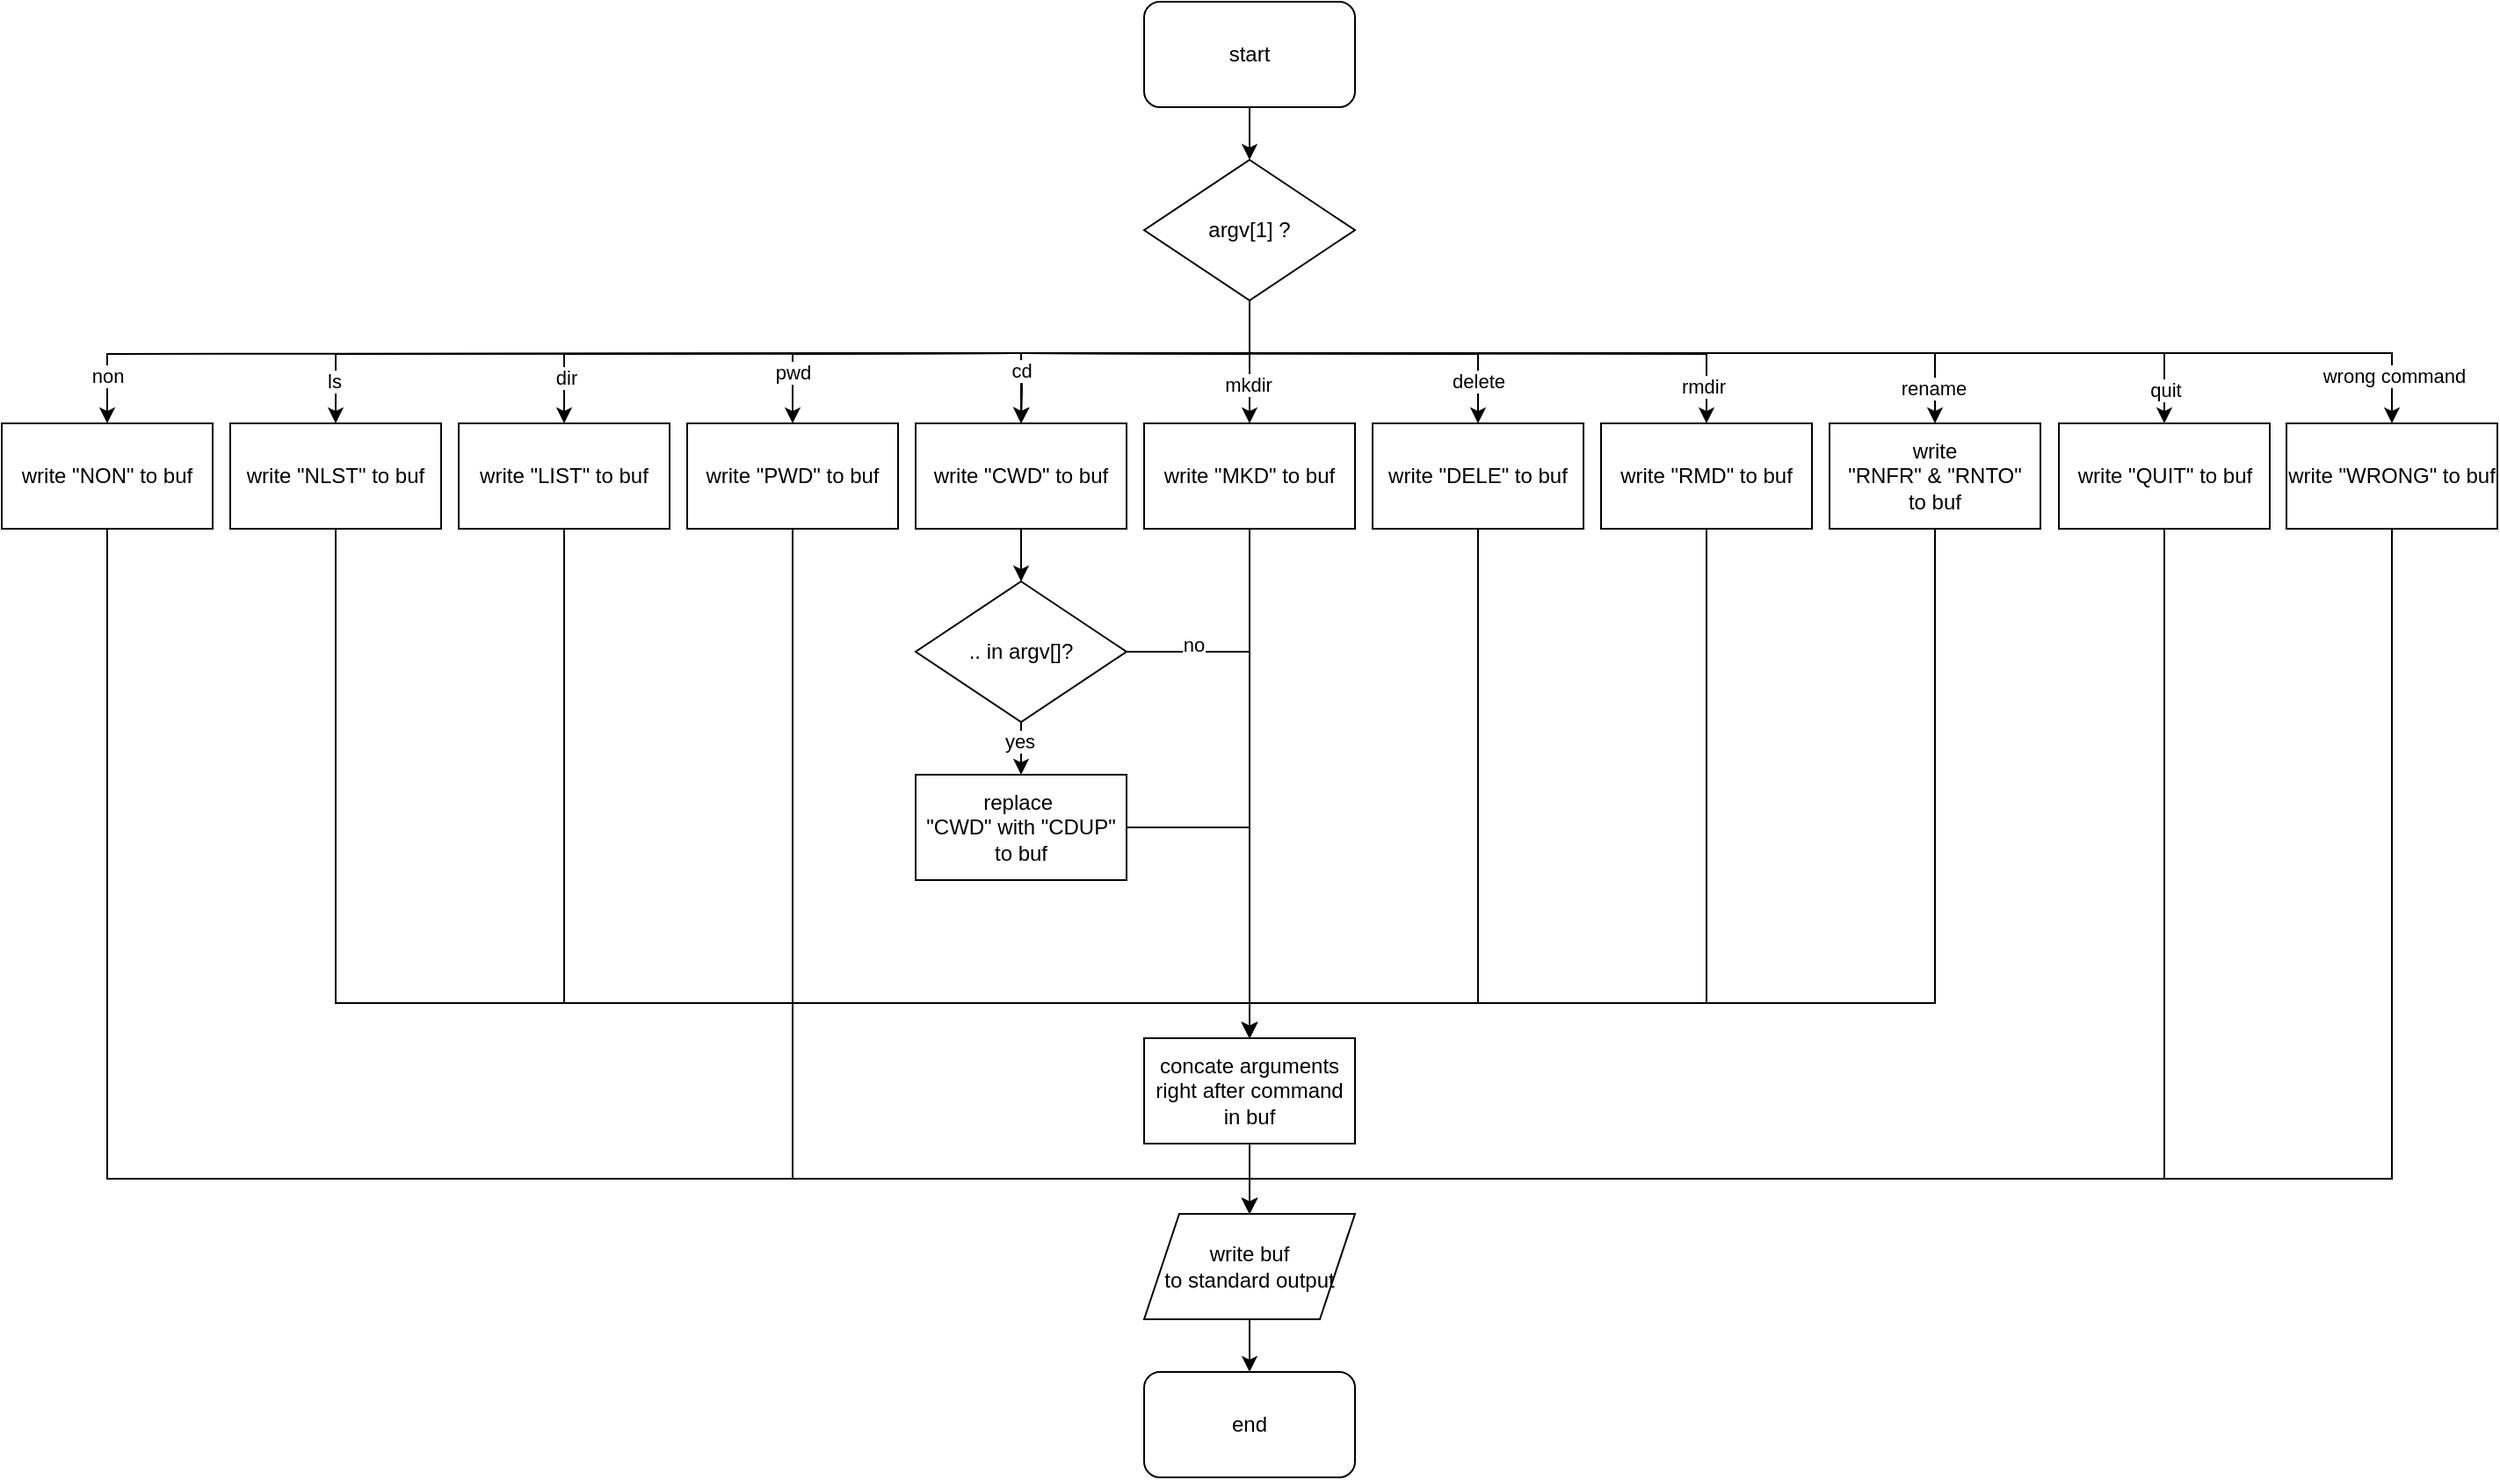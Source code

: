 <mxfile version="24.2.5" type="device">
  <diagram name="페이지-1" id="l-0s7BtO_kDvL8_GYfha">
    <mxGraphModel dx="1194" dy="657" grid="1" gridSize="10" guides="1" tooltips="1" connect="1" arrows="1" fold="1" page="1" pageScale="1" pageWidth="827" pageHeight="1169" math="0" shadow="0">
      <root>
        <mxCell id="0" />
        <mxCell id="1" parent="0" />
        <mxCell id="5YJOHDqXpEX6XLX2xnIA-16" style="edgeStyle=orthogonalEdgeStyle;rounded=0;orthogonalLoop=1;jettySize=auto;html=1;entryX=0.5;entryY=0;entryDx=0;entryDy=0;" parent="1" target="5YJOHDqXpEX6XLX2xnIA-7" edge="1">
          <mxGeometry relative="1" as="geometry">
            <mxPoint x="590" y="230" as="sourcePoint" />
          </mxGeometry>
        </mxCell>
        <mxCell id="5YJOHDqXpEX6XLX2xnIA-17" style="edgeStyle=orthogonalEdgeStyle;rounded=0;orthogonalLoop=1;jettySize=auto;html=1;exitX=0.5;exitY=1;exitDx=0;exitDy=0;entryX=0.5;entryY=0;entryDx=0;entryDy=0;" parent="1" target="5YJOHDqXpEX6XLX2xnIA-1" edge="1">
          <mxGeometry relative="1" as="geometry">
            <mxPoint x="590" y="230" as="sourcePoint" />
          </mxGeometry>
        </mxCell>
        <mxCell id="5YJOHDqXpEX6XLX2xnIA-31" value="non" style="edgeLabel;html=1;align=center;verticalAlign=middle;resizable=0;points=[];" parent="5YJOHDqXpEX6XLX2xnIA-17" vertex="1" connectable="0">
          <mxGeometry x="0.903" relative="1" as="geometry">
            <mxPoint as="offset" />
          </mxGeometry>
        </mxCell>
        <mxCell id="5YJOHDqXpEX6XLX2xnIA-19" style="edgeStyle=orthogonalEdgeStyle;rounded=0;orthogonalLoop=1;jettySize=auto;html=1;exitX=0.5;exitY=1;exitDx=0;exitDy=0;entryX=0.5;entryY=0;entryDx=0;entryDy=0;" parent="1" target="5YJOHDqXpEX6XLX2xnIA-4" edge="1">
          <mxGeometry relative="1" as="geometry">
            <mxPoint x="590" y="230" as="sourcePoint" />
          </mxGeometry>
        </mxCell>
        <mxCell id="5YJOHDqXpEX6XLX2xnIA-32" value="ls" style="edgeLabel;html=1;align=center;verticalAlign=middle;resizable=0;points=[];" parent="5YJOHDqXpEX6XLX2xnIA-19" vertex="1" connectable="0">
          <mxGeometry x="0.885" y="-1" relative="1" as="geometry">
            <mxPoint as="offset" />
          </mxGeometry>
        </mxCell>
        <mxCell id="5YJOHDqXpEX6XLX2xnIA-20" style="edgeStyle=orthogonalEdgeStyle;rounded=0;orthogonalLoop=1;jettySize=auto;html=1;exitX=0.5;exitY=1;exitDx=0;exitDy=0;entryX=0.5;entryY=0;entryDx=0;entryDy=0;" parent="1" target="5YJOHDqXpEX6XLX2xnIA-5" edge="1">
          <mxGeometry relative="1" as="geometry">
            <mxPoint x="590" y="230" as="sourcePoint" />
          </mxGeometry>
        </mxCell>
        <mxCell id="5YJOHDqXpEX6XLX2xnIA-33" value="dir" style="edgeLabel;html=1;align=center;verticalAlign=middle;resizable=0;points=[];" parent="5YJOHDqXpEX6XLX2xnIA-20" vertex="1" connectable="0">
          <mxGeometry x="0.826" y="1" relative="1" as="geometry">
            <mxPoint as="offset" />
          </mxGeometry>
        </mxCell>
        <mxCell id="5YJOHDqXpEX6XLX2xnIA-21" style="edgeStyle=orthogonalEdgeStyle;rounded=0;orthogonalLoop=1;jettySize=auto;html=1;exitX=0.5;exitY=1;exitDx=0;exitDy=0;entryX=0.5;entryY=0;entryDx=0;entryDy=0;" parent="1" target="5YJOHDqXpEX6XLX2xnIA-6" edge="1">
          <mxGeometry relative="1" as="geometry">
            <mxPoint x="590" y="230" as="sourcePoint" />
          </mxGeometry>
        </mxCell>
        <mxCell id="5YJOHDqXpEX6XLX2xnIA-34" value="pwd" style="edgeLabel;html=1;align=center;verticalAlign=middle;resizable=0;points=[];" parent="5YJOHDqXpEX6XLX2xnIA-21" vertex="1" connectable="0">
          <mxGeometry x="0.649" relative="1" as="geometry">
            <mxPoint as="offset" />
          </mxGeometry>
        </mxCell>
        <mxCell id="5YJOHDqXpEX6XLX2xnIA-22" style="edgeStyle=orthogonalEdgeStyle;rounded=0;orthogonalLoop=1;jettySize=auto;html=1;exitX=0.5;exitY=1;exitDx=0;exitDy=0;entryX=0.5;entryY=0;entryDx=0;entryDy=0;" parent="1" target="5YJOHDqXpEX6XLX2xnIA-8" edge="1">
          <mxGeometry relative="1" as="geometry">
            <mxPoint x="590" y="230" as="sourcePoint" />
          </mxGeometry>
        </mxCell>
        <mxCell id="5YJOHDqXpEX6XLX2xnIA-37" value="mkdir" style="edgeLabel;html=1;align=center;verticalAlign=middle;resizable=0;points=[];" parent="5YJOHDqXpEX6XLX2xnIA-22" vertex="1" connectable="0">
          <mxGeometry x="0.738" y="-1" relative="1" as="geometry">
            <mxPoint as="offset" />
          </mxGeometry>
        </mxCell>
        <mxCell id="5YJOHDqXpEX6XLX2xnIA-23" style="edgeStyle=orthogonalEdgeStyle;rounded=0;orthogonalLoop=1;jettySize=auto;html=1;exitX=0.5;exitY=1;exitDx=0;exitDy=0;entryX=0.5;entryY=0;entryDx=0;entryDy=0;" parent="1" target="5YJOHDqXpEX6XLX2xnIA-9" edge="1">
          <mxGeometry relative="1" as="geometry">
            <mxPoint x="590" y="230" as="sourcePoint" />
          </mxGeometry>
        </mxCell>
        <mxCell id="5YJOHDqXpEX6XLX2xnIA-38" value="delete" style="edgeLabel;html=1;align=center;verticalAlign=middle;resizable=0;points=[];" parent="5YJOHDqXpEX6XLX2xnIA-23" vertex="1" connectable="0">
          <mxGeometry x="0.835" relative="1" as="geometry">
            <mxPoint as="offset" />
          </mxGeometry>
        </mxCell>
        <mxCell id="5YJOHDqXpEX6XLX2xnIA-24" style="edgeStyle=orthogonalEdgeStyle;rounded=0;orthogonalLoop=1;jettySize=auto;html=1;exitX=0.5;exitY=1;exitDx=0;exitDy=0;entryX=0.5;entryY=0;entryDx=0;entryDy=0;" parent="1" target="5YJOHDqXpEX6XLX2xnIA-11" edge="1">
          <mxGeometry relative="1" as="geometry">
            <mxPoint x="590" y="230" as="sourcePoint" />
          </mxGeometry>
        </mxCell>
        <mxCell id="5YJOHDqXpEX6XLX2xnIA-39" value="rmdir" style="edgeLabel;html=1;align=center;verticalAlign=middle;resizable=0;points=[];" parent="5YJOHDqXpEX6XLX2xnIA-24" vertex="1" connectable="0">
          <mxGeometry x="0.902" y="-2" relative="1" as="geometry">
            <mxPoint as="offset" />
          </mxGeometry>
        </mxCell>
        <mxCell id="5YJOHDqXpEX6XLX2xnIA-27" style="edgeStyle=orthogonalEdgeStyle;rounded=0;orthogonalLoop=1;jettySize=auto;html=1;entryX=0.5;entryY=0;entryDx=0;entryDy=0;" parent="1" source="K7PirOSc6Vc9TwJa_-Td-1" target="5YJOHDqXpEX6XLX2xnIA-26" edge="1">
          <mxGeometry relative="1" as="geometry" />
        </mxCell>
        <mxCell id="K7PirOSc6Vc9TwJa_-Td-1" value="start" style="rounded=1;whiteSpace=wrap;html=1;" parent="1" vertex="1">
          <mxGeometry x="660" y="30" width="120" height="60" as="geometry" />
        </mxCell>
        <mxCell id="5YJOHDqXpEX6XLX2xnIA-72" style="edgeStyle=orthogonalEdgeStyle;rounded=0;orthogonalLoop=1;jettySize=auto;html=1;entryX=0.5;entryY=0;entryDx=0;entryDy=0;" parent="1" source="5YJOHDqXpEX6XLX2xnIA-1" target="5YJOHDqXpEX6XLX2xnIA-69" edge="1">
          <mxGeometry relative="1" as="geometry">
            <Array as="points">
              <mxPoint x="70" y="700" />
              <mxPoint x="720" y="700" />
            </Array>
          </mxGeometry>
        </mxCell>
        <mxCell id="5YJOHDqXpEX6XLX2xnIA-1" value="write &quot;NON&quot; to buf" style="rounded=0;whiteSpace=wrap;html=1;" parent="1" vertex="1">
          <mxGeometry x="10" y="270" width="120" height="60" as="geometry" />
        </mxCell>
        <mxCell id="5YJOHDqXpEX6XLX2xnIA-60" style="edgeStyle=orthogonalEdgeStyle;rounded=0;orthogonalLoop=1;jettySize=auto;html=1;entryX=0.5;entryY=0;entryDx=0;entryDy=0;" parent="1" source="5YJOHDqXpEX6XLX2xnIA-4" target="5YJOHDqXpEX6XLX2xnIA-53" edge="1">
          <mxGeometry relative="1" as="geometry">
            <Array as="points">
              <mxPoint x="200" y="600" />
              <mxPoint x="720" y="600" />
            </Array>
          </mxGeometry>
        </mxCell>
        <mxCell id="5YJOHDqXpEX6XLX2xnIA-4" value="write &quot;NLST&quot; to buf" style="rounded=0;whiteSpace=wrap;html=1;" parent="1" vertex="1">
          <mxGeometry x="140" y="270" width="120" height="60" as="geometry" />
        </mxCell>
        <mxCell id="5YJOHDqXpEX6XLX2xnIA-61" style="edgeStyle=orthogonalEdgeStyle;rounded=0;orthogonalLoop=1;jettySize=auto;html=1;entryX=0.5;entryY=0;entryDx=0;entryDy=0;" parent="1" source="5YJOHDqXpEX6XLX2xnIA-5" target="5YJOHDqXpEX6XLX2xnIA-53" edge="1">
          <mxGeometry relative="1" as="geometry">
            <Array as="points">
              <mxPoint x="330" y="600" />
              <mxPoint x="720" y="600" />
            </Array>
          </mxGeometry>
        </mxCell>
        <mxCell id="5YJOHDqXpEX6XLX2xnIA-5" value="write &quot;LIST&quot; to buf" style="rounded=0;whiteSpace=wrap;html=1;" parent="1" vertex="1">
          <mxGeometry x="270" y="270" width="120" height="60" as="geometry" />
        </mxCell>
        <mxCell id="5YJOHDqXpEX6XLX2xnIA-73" style="edgeStyle=orthogonalEdgeStyle;rounded=0;orthogonalLoop=1;jettySize=auto;html=1;" parent="1" source="5YJOHDqXpEX6XLX2xnIA-6" target="5YJOHDqXpEX6XLX2xnIA-69" edge="1">
          <mxGeometry relative="1" as="geometry">
            <Array as="points">
              <mxPoint x="460" y="700" />
              <mxPoint x="720" y="700" />
            </Array>
          </mxGeometry>
        </mxCell>
        <mxCell id="5YJOHDqXpEX6XLX2xnIA-6" value="write &quot;PWD&quot; to buf" style="rounded=0;whiteSpace=wrap;html=1;" parent="1" vertex="1">
          <mxGeometry x="400" y="270" width="120" height="60" as="geometry" />
        </mxCell>
        <mxCell id="5YJOHDqXpEX6XLX2xnIA-47" value="" style="edgeStyle=orthogonalEdgeStyle;rounded=0;orthogonalLoop=1;jettySize=auto;html=1;" parent="1" source="5YJOHDqXpEX6XLX2xnIA-7" target="5YJOHDqXpEX6XLX2xnIA-46" edge="1">
          <mxGeometry relative="1" as="geometry" />
        </mxCell>
        <mxCell id="5YJOHDqXpEX6XLX2xnIA-7" value="write &quot;CWD&quot; to buf" style="rounded=0;whiteSpace=wrap;html=1;" parent="1" vertex="1">
          <mxGeometry x="530" y="270" width="120" height="60" as="geometry" />
        </mxCell>
        <mxCell id="5YJOHDqXpEX6XLX2xnIA-62" style="edgeStyle=orthogonalEdgeStyle;rounded=0;orthogonalLoop=1;jettySize=auto;html=1;entryX=0.5;entryY=0;entryDx=0;entryDy=0;" parent="1" source="5YJOHDqXpEX6XLX2xnIA-8" target="5YJOHDqXpEX6XLX2xnIA-53" edge="1">
          <mxGeometry relative="1" as="geometry" />
        </mxCell>
        <mxCell id="5YJOHDqXpEX6XLX2xnIA-8" value="write &quot;MKD&quot; to buf" style="rounded=0;whiteSpace=wrap;html=1;" parent="1" vertex="1">
          <mxGeometry x="660" y="270" width="120" height="60" as="geometry" />
        </mxCell>
        <mxCell id="5YJOHDqXpEX6XLX2xnIA-66" style="edgeStyle=orthogonalEdgeStyle;rounded=0;orthogonalLoop=1;jettySize=auto;html=1;entryX=0.5;entryY=0;entryDx=0;entryDy=0;" parent="1" source="5YJOHDqXpEX6XLX2xnIA-9" target="5YJOHDqXpEX6XLX2xnIA-53" edge="1">
          <mxGeometry relative="1" as="geometry">
            <Array as="points">
              <mxPoint x="850" y="600" />
              <mxPoint x="720" y="600" />
            </Array>
          </mxGeometry>
        </mxCell>
        <mxCell id="5YJOHDqXpEX6XLX2xnIA-9" value="write &quot;DELE&quot; to buf" style="rounded=0;whiteSpace=wrap;html=1;" parent="1" vertex="1">
          <mxGeometry x="790" y="270" width="120" height="60" as="geometry" />
        </mxCell>
        <mxCell id="5YJOHDqXpEX6XLX2xnIA-65" style="edgeStyle=orthogonalEdgeStyle;rounded=0;orthogonalLoop=1;jettySize=auto;html=1;entryX=0.5;entryY=0;entryDx=0;entryDy=0;" parent="1" source="5YJOHDqXpEX6XLX2xnIA-10" target="5YJOHDqXpEX6XLX2xnIA-53" edge="1">
          <mxGeometry relative="1" as="geometry" />
        </mxCell>
        <mxCell id="5YJOHDqXpEX6XLX2xnIA-10" value="replace&amp;nbsp;&lt;div&gt;&quot;CWD&quot; with &quot;CDUP&quot;&lt;div&gt;to buf&lt;/div&gt;&lt;/div&gt;" style="rounded=0;whiteSpace=wrap;html=1;" parent="1" vertex="1">
          <mxGeometry x="530" y="470" width="120" height="60" as="geometry" />
        </mxCell>
        <mxCell id="5YJOHDqXpEX6XLX2xnIA-67" style="edgeStyle=orthogonalEdgeStyle;rounded=0;orthogonalLoop=1;jettySize=auto;html=1;entryX=0.5;entryY=0;entryDx=0;entryDy=0;" parent="1" source="5YJOHDqXpEX6XLX2xnIA-11" target="5YJOHDqXpEX6XLX2xnIA-53" edge="1">
          <mxGeometry relative="1" as="geometry">
            <Array as="points">
              <mxPoint x="980" y="600" />
              <mxPoint x="720" y="600" />
            </Array>
          </mxGeometry>
        </mxCell>
        <mxCell id="5YJOHDqXpEX6XLX2xnIA-11" value="write &quot;RMD&quot; to buf" style="rounded=0;whiteSpace=wrap;html=1;" parent="1" vertex="1">
          <mxGeometry x="920" y="270" width="120" height="60" as="geometry" />
        </mxCell>
        <mxCell id="5YJOHDqXpEX6XLX2xnIA-68" style="edgeStyle=orthogonalEdgeStyle;rounded=0;orthogonalLoop=1;jettySize=auto;html=1;entryX=0.5;entryY=0;entryDx=0;entryDy=0;" parent="1" source="5YJOHDqXpEX6XLX2xnIA-12" target="5YJOHDqXpEX6XLX2xnIA-53" edge="1">
          <mxGeometry relative="1" as="geometry">
            <Array as="points">
              <mxPoint x="1110" y="600" />
              <mxPoint x="720" y="600" />
            </Array>
          </mxGeometry>
        </mxCell>
        <mxCell id="5YJOHDqXpEX6XLX2xnIA-12" value="write&lt;div&gt;&quot;RNFR&quot; &amp;amp; &quot;RNTO&quot;&lt;/div&gt;&lt;div&gt;to buf&lt;/div&gt;" style="rounded=0;whiteSpace=wrap;html=1;" parent="1" vertex="1">
          <mxGeometry x="1050" y="270" width="120" height="60" as="geometry" />
        </mxCell>
        <mxCell id="5YJOHDqXpEX6XLX2xnIA-74" style="edgeStyle=orthogonalEdgeStyle;rounded=0;orthogonalLoop=1;jettySize=auto;html=1;" parent="1" source="5YJOHDqXpEX6XLX2xnIA-14" target="5YJOHDqXpEX6XLX2xnIA-69" edge="1">
          <mxGeometry relative="1" as="geometry">
            <Array as="points">
              <mxPoint x="1241" y="700" />
              <mxPoint x="720" y="700" />
            </Array>
          </mxGeometry>
        </mxCell>
        <mxCell id="5YJOHDqXpEX6XLX2xnIA-14" value="write &quot;QUIT&quot; to buf" style="rounded=0;whiteSpace=wrap;html=1;" parent="1" vertex="1">
          <mxGeometry x="1180.5" y="270" width="120" height="60" as="geometry" />
        </mxCell>
        <mxCell id="5YJOHDqXpEX6XLX2xnIA-28" style="edgeStyle=orthogonalEdgeStyle;rounded=0;orthogonalLoop=1;jettySize=auto;html=1;entryX=0.5;entryY=0;entryDx=0;entryDy=0;" parent="1" source="5YJOHDqXpEX6XLX2xnIA-26" target="5YJOHDqXpEX6XLX2xnIA-7" edge="1">
          <mxGeometry relative="1" as="geometry">
            <Array as="points">
              <mxPoint x="720" y="230" />
              <mxPoint x="590" y="230" />
            </Array>
          </mxGeometry>
        </mxCell>
        <mxCell id="5YJOHDqXpEX6XLX2xnIA-36" value="cd" style="edgeLabel;html=1;align=center;verticalAlign=middle;resizable=0;points=[];" parent="5YJOHDqXpEX6XLX2xnIA-28" vertex="1" connectable="0">
          <mxGeometry x="0.293" y="1" relative="1" as="geometry">
            <mxPoint x="-31" y="9" as="offset" />
          </mxGeometry>
        </mxCell>
        <mxCell id="5YJOHDqXpEX6XLX2xnIA-40" style="edgeStyle=orthogonalEdgeStyle;rounded=0;orthogonalLoop=1;jettySize=auto;html=1;exitX=0.5;exitY=1;exitDx=0;exitDy=0;" parent="1" source="5YJOHDqXpEX6XLX2xnIA-26" target="5YJOHDqXpEX6XLX2xnIA-12" edge="1">
          <mxGeometry relative="1" as="geometry">
            <Array as="points">
              <mxPoint x="720" y="230" />
              <mxPoint x="1110" y="230" />
            </Array>
          </mxGeometry>
        </mxCell>
        <mxCell id="5YJOHDqXpEX6XLX2xnIA-42" value="rename" style="edgeLabel;html=1;align=center;verticalAlign=middle;resizable=0;points=[];" parent="5YJOHDqXpEX6XLX2xnIA-40" vertex="1" connectable="0">
          <mxGeometry x="0.912" y="-1" relative="1" as="geometry">
            <mxPoint as="offset" />
          </mxGeometry>
        </mxCell>
        <mxCell id="5YJOHDqXpEX6XLX2xnIA-41" style="edgeStyle=orthogonalEdgeStyle;rounded=0;orthogonalLoop=1;jettySize=auto;html=1;exitX=0.5;exitY=1;exitDx=0;exitDy=0;entryX=0.5;entryY=0;entryDx=0;entryDy=0;" parent="1" source="5YJOHDqXpEX6XLX2xnIA-26" target="5YJOHDqXpEX6XLX2xnIA-14" edge="1">
          <mxGeometry relative="1" as="geometry">
            <Array as="points">
              <mxPoint x="720" y="230" />
              <mxPoint x="1241" y="230" />
            </Array>
          </mxGeometry>
        </mxCell>
        <mxCell id="5YJOHDqXpEX6XLX2xnIA-43" value="quit" style="edgeLabel;html=1;align=center;verticalAlign=middle;resizable=0;points=[];" parent="5YJOHDqXpEX6XLX2xnIA-41" vertex="1" connectable="0">
          <mxGeometry x="0.935" relative="1" as="geometry">
            <mxPoint as="offset" />
          </mxGeometry>
        </mxCell>
        <mxCell id="5YJOHDqXpEX6XLX2xnIA-56" style="edgeStyle=orthogonalEdgeStyle;rounded=0;orthogonalLoop=1;jettySize=auto;html=1;exitX=0.5;exitY=1;exitDx=0;exitDy=0;entryX=0.5;entryY=0;entryDx=0;entryDy=0;" parent="1" source="5YJOHDqXpEX6XLX2xnIA-26" target="5YJOHDqXpEX6XLX2xnIA-55" edge="1">
          <mxGeometry relative="1" as="geometry">
            <Array as="points">
              <mxPoint x="720" y="230" />
              <mxPoint x="1370" y="230" />
            </Array>
          </mxGeometry>
        </mxCell>
        <mxCell id="5YJOHDqXpEX6XLX2xnIA-58" value="wrong command" style="edgeLabel;html=1;align=center;verticalAlign=middle;resizable=0;points=[];" parent="5YJOHDqXpEX6XLX2xnIA-56" vertex="1" connectable="0">
          <mxGeometry x="0.923" y="1" relative="1" as="geometry">
            <mxPoint as="offset" />
          </mxGeometry>
        </mxCell>
        <mxCell id="5YJOHDqXpEX6XLX2xnIA-26" value="argv[1] ?" style="rhombus;whiteSpace=wrap;html=1;" parent="1" vertex="1">
          <mxGeometry x="660" y="120" width="120" height="80" as="geometry" />
        </mxCell>
        <mxCell id="5YJOHDqXpEX6XLX2xnIA-48" value="" style="edgeStyle=orthogonalEdgeStyle;rounded=0;orthogonalLoop=1;jettySize=auto;html=1;" parent="1" source="5YJOHDqXpEX6XLX2xnIA-46" target="5YJOHDqXpEX6XLX2xnIA-10" edge="1">
          <mxGeometry relative="1" as="geometry" />
        </mxCell>
        <mxCell id="5YJOHDqXpEX6XLX2xnIA-49" value="yes" style="edgeLabel;html=1;align=center;verticalAlign=middle;resizable=0;points=[];" parent="5YJOHDqXpEX6XLX2xnIA-48" vertex="1" connectable="0">
          <mxGeometry x="-0.59" y="-1" relative="1" as="geometry">
            <mxPoint as="offset" />
          </mxGeometry>
        </mxCell>
        <mxCell id="5YJOHDqXpEX6XLX2xnIA-63" style="edgeStyle=orthogonalEdgeStyle;rounded=0;orthogonalLoop=1;jettySize=auto;html=1;entryX=0.5;entryY=0;entryDx=0;entryDy=0;" parent="1" source="5YJOHDqXpEX6XLX2xnIA-46" target="5YJOHDqXpEX6XLX2xnIA-53" edge="1">
          <mxGeometry relative="1" as="geometry" />
        </mxCell>
        <mxCell id="5YJOHDqXpEX6XLX2xnIA-64" value="no" style="edgeLabel;html=1;align=center;verticalAlign=middle;resizable=0;points=[];" parent="5YJOHDqXpEX6XLX2xnIA-63" vertex="1" connectable="0">
          <mxGeometry x="-0.741" y="4" relative="1" as="geometry">
            <mxPoint as="offset" />
          </mxGeometry>
        </mxCell>
        <mxCell id="5YJOHDqXpEX6XLX2xnIA-46" value=".. in argv[]?" style="rhombus;whiteSpace=wrap;html=1;" parent="1" vertex="1">
          <mxGeometry x="530" y="360" width="120" height="80" as="geometry" />
        </mxCell>
        <mxCell id="5YJOHDqXpEX6XLX2xnIA-71" style="edgeStyle=orthogonalEdgeStyle;rounded=0;orthogonalLoop=1;jettySize=auto;html=1;entryX=0.5;entryY=0;entryDx=0;entryDy=0;" parent="1" source="5YJOHDqXpEX6XLX2xnIA-53" target="5YJOHDqXpEX6XLX2xnIA-69" edge="1">
          <mxGeometry relative="1" as="geometry" />
        </mxCell>
        <mxCell id="5YJOHDqXpEX6XLX2xnIA-53" value="concate arguments&lt;div&gt;right after command in buf&lt;/div&gt;" style="rounded=0;whiteSpace=wrap;html=1;" parent="1" vertex="1">
          <mxGeometry x="660" y="620" width="120" height="60" as="geometry" />
        </mxCell>
        <mxCell id="5YJOHDqXpEX6XLX2xnIA-75" style="edgeStyle=orthogonalEdgeStyle;rounded=0;orthogonalLoop=1;jettySize=auto;html=1;entryX=0.5;entryY=0;entryDx=0;entryDy=0;" parent="1" source="5YJOHDqXpEX6XLX2xnIA-55" target="5YJOHDqXpEX6XLX2xnIA-69" edge="1">
          <mxGeometry relative="1" as="geometry">
            <Array as="points">
              <mxPoint x="1370" y="700" />
              <mxPoint x="720" y="700" />
            </Array>
          </mxGeometry>
        </mxCell>
        <mxCell id="5YJOHDqXpEX6XLX2xnIA-55" value="write &quot;WRONG&quot; to buf" style="rounded=0;whiteSpace=wrap;html=1;" parent="1" vertex="1">
          <mxGeometry x="1310" y="270" width="120" height="60" as="geometry" />
        </mxCell>
        <mxCell id="73VT-4RQPk-xReq8YEB9-2" style="edgeStyle=orthogonalEdgeStyle;rounded=0;orthogonalLoop=1;jettySize=auto;html=1;entryX=0.5;entryY=0;entryDx=0;entryDy=0;" edge="1" parent="1" source="5YJOHDqXpEX6XLX2xnIA-69" target="73VT-4RQPk-xReq8YEB9-1">
          <mxGeometry relative="1" as="geometry" />
        </mxCell>
        <mxCell id="5YJOHDqXpEX6XLX2xnIA-69" value="write buf&lt;div&gt;to standard output&lt;/div&gt;" style="shape=parallelogram;perimeter=parallelogramPerimeter;whiteSpace=wrap;html=1;fixedSize=1;" parent="1" vertex="1">
          <mxGeometry x="660" y="720" width="120" height="60" as="geometry" />
        </mxCell>
        <mxCell id="73VT-4RQPk-xReq8YEB9-1" value="end" style="rounded=1;whiteSpace=wrap;html=1;" vertex="1" parent="1">
          <mxGeometry x="660" y="810" width="120" height="60" as="geometry" />
        </mxCell>
      </root>
    </mxGraphModel>
  </diagram>
</mxfile>

